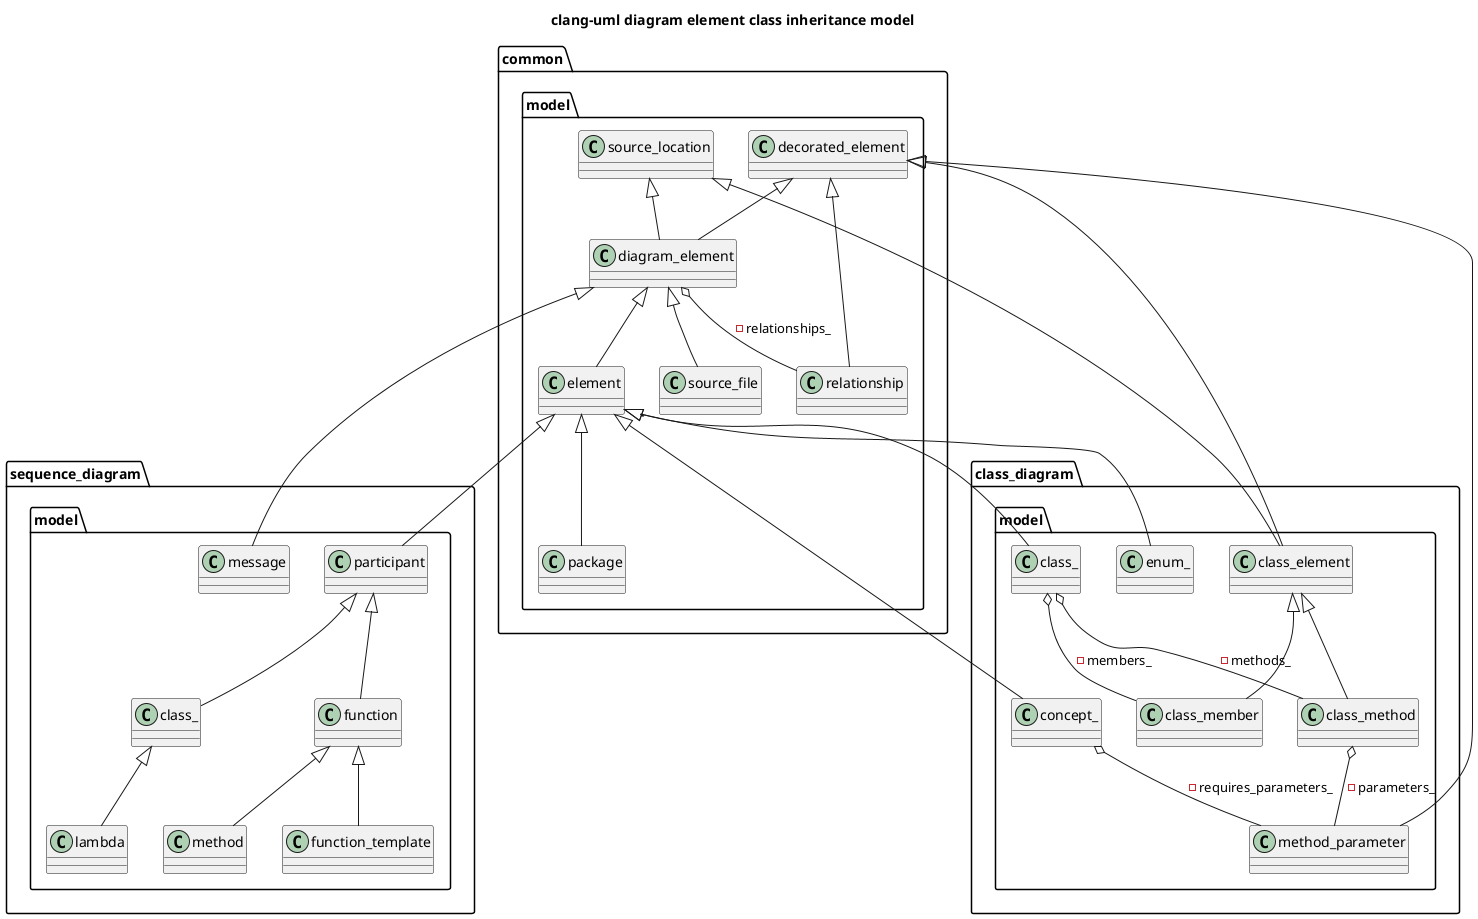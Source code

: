 @startuml
title clang-uml diagram element class inheritance model
package [common] as C_0000316605034920222648 {
package [model] as C_0000083721806430512831 {
class "decorated_element" as C_0001117102382624673118
class C_0001117102382624673118 [[https://github.com/bkryza/clang-uml/blob/3d8a0ce428ce6b5e1e0585247ac90a82960dee8e/src/common/model/decorated_element.h#L37{decorated_element}]] {
__
}
class "relationship" as C_0002046336758797367926
class C_0002046336758797367926 [[https://github.com/bkryza/clang-uml/blob/3d8a0ce428ce6b5e1e0585247ac90a82960dee8e/src/common/model/relationship.h#L28{relationship}]] {
__
}
class "source_location" as C_0000895261582183440230
class C_0000895261582183440230 [[https://github.com/bkryza/clang-uml/blob/3d8a0ce428ce6b5e1e0585247ac90a82960dee8e/src/common/model/source_location.h#L25{source_location}]] {
__
}
class "diagram_element" as C_0001073500714379115414
class C_0001073500714379115414 [[https://github.com/bkryza/clang-uml/blob/3d8a0ce428ce6b5e1e0585247ac90a82960dee8e/src/common/model/diagram_element.h#L34{diagram_element}]] {
__
}
class "element" as C_0002069520381434407937
class C_0002069520381434407937 [[https://github.com/bkryza/clang-uml/blob/3d8a0ce428ce6b5e1e0585247ac90a82960dee8e/src/common/model/element.h#L35{element}]] {
__
}
class "source_file" as C_0000785714713072053129
class C_0000785714713072053129 [[https://github.com/bkryza/clang-uml/blob/3d8a0ce428ce6b5e1e0585247ac90a82960dee8e/src/common/model/source_file.h#L51{source_file}]] {
__
}
class "package" as C_0002143286684830686854
class C_0002143286684830686854 [[https://github.com/bkryza/clang-uml/blob/3d8a0ce428ce6b5e1e0585247ac90a82960dee8e/src/common/model/package.h#L35{package}]] {
__
}
}
}
package [sequence_diagram] as C_0001521862840957629236 {
package [model] as C_0002206969880830639264 {
class "participant" as C_0001400215772842495226
class C_0001400215772842495226 [[https://github.com/bkryza/clang-uml/blob/3d8a0ce428ce6b5e1e0585247ac90a82960dee8e/src/sequence_diagram/model/participant.h#L31{participant}]] {
__
}
class "class_" as C_0000885514871619471610
class C_0000885514871619471610 [[https://github.com/bkryza/clang-uml/blob/3d8a0ce428ce6b5e1e0585247ac90a82960dee8e/src/sequence_diagram/model/participant.h#L58{class_}]] {
__
}
class "lambda" as C_0001701531547288995691
class C_0001701531547288995691 [[https://github.com/bkryza/clang-uml/blob/3d8a0ce428ce6b5e1e0585247ac90a82960dee8e/src/sequence_diagram/model/participant.h#L104{lambda}]] {
__
}
class "function" as C_0000232638456031681828
class C_0000232638456031681828 [[https://github.com/bkryza/clang-uml/blob/3d8a0ce428ce6b5e1e0585247ac90a82960dee8e/src/sequence_diagram/model/participant.h#L110{function}]] {
__
}
class "method" as C_0000817665972547784504
class C_0000817665972547784504 [[https://github.com/bkryza/clang-uml/blob/3d8a0ce428ce6b5e1e0585247ac90a82960dee8e/src/sequence_diagram/model/participant.h#L151{method}]] {
__
}
class "function_template" as C_0002280191967493310558
class C_0002280191967493310558 [[https://github.com/bkryza/clang-uml/blob/3d8a0ce428ce6b5e1e0585247ac90a82960dee8e/src/sequence_diagram/model/participant.h#L187{function_template}]] {
__
}
class "message" as C_0002228653068706235818
class C_0002228653068706235818 [[https://github.com/bkryza/clang-uml/blob/3d8a0ce428ce6b5e1e0585247ac90a82960dee8e/src/sequence_diagram/model/message.h#L28{message}]] {
__
}
}
}
package [class_diagram] as C_0002240167036201725606 {
package [model] as C_0000897124234964432620 {
class "class_element" as C_0000605866861866358037
class C_0000605866861866358037 [[https://github.com/bkryza/clang-uml/blob/3d8a0ce428ce6b5e1e0585247ac90a82960dee8e/src/class_diagram/model/class_element.h#L29{class_element}]] {
__
}
class "class_member" as C_0001796282762108527255
class C_0001796282762108527255 [[https://github.com/bkryza/clang-uml/blob/3d8a0ce428ce6b5e1e0585247ac90a82960dee8e/src/class_diagram/model/class_member.h#L26{class_member}]] {
__
}
class "method_parameter" as C_0000605669033368926050
class C_0000605669033368926050 [[https://github.com/bkryza/clang-uml/blob/3d8a0ce428ce6b5e1e0585247ac90a82960dee8e/src/class_diagram/model/method_parameter.h#L28{method_parameter}]] {
__
}
class "class_method" as C_0000204145716468348671
class C_0000204145716468348671 [[https://github.com/bkryza/clang-uml/blob/3d8a0ce428ce6b5e1e0585247ac90a82960dee8e/src/class_diagram/model/class_method.h#L32{class_method}]] {
__
}
class "class_" as C_0001292034357466653182
class C_0001292034357466653182 [[https://github.com/bkryza/clang-uml/blob/3d8a0ce428ce6b5e1e0585247ac90a82960dee8e/src/class_diagram/model/class.h#L35{class_}]] {
__
}
class "concept_" as C_0001374849051752224500
class C_0001374849051752224500 [[https://github.com/bkryza/clang-uml/blob/3d8a0ce428ce6b5e1e0585247ac90a82960dee8e/src/class_diagram/model/concept.h#L37{concept_}]] {
__
}
class "enum_" as C_0000724392977093650506
class C_0000724392977093650506 [[https://github.com/bkryza/clang-uml/blob/3d8a0ce428ce6b5e1e0585247ac90a82960dee8e/src/class_diagram/model/enum.h#L27{enum_}]] {
__
}
}
}
C_0001117102382624673118 <|-- C_0002046336758797367926
C_0001073500714379115414 o-- C_0002046336758797367926 : -relationships_
C_0001117102382624673118 <|-- C_0001073500714379115414
C_0000895261582183440230 <|-- C_0001073500714379115414
C_0001073500714379115414 <|-- C_0002069520381434407937
C_0001073500714379115414 <|-- C_0000785714713072053129
C_0002069520381434407937 <|-- C_0002143286684830686854
C_0002069520381434407937 <|-- C_0001400215772842495226
C_0001400215772842495226 <|-- C_0000885514871619471610
C_0000885514871619471610 <|-- C_0001701531547288995691
C_0001400215772842495226 <|-- C_0000232638456031681828
C_0000232638456031681828 <|-- C_0000817665972547784504
C_0000232638456031681828 <|-- C_0002280191967493310558
C_0001073500714379115414 <|-- C_0002228653068706235818
C_0001117102382624673118 <|-- C_0000605866861866358037
C_0000895261582183440230 <|-- C_0000605866861866358037
C_0000605866861866358037 <|-- C_0001796282762108527255
C_0001117102382624673118 <|-- C_0000605669033368926050
C_0000204145716468348671 o-- C_0000605669033368926050 : -parameters_
C_0000605866861866358037 <|-- C_0000204145716468348671
C_0001292034357466653182 o-- C_0001796282762108527255 : -members_
C_0001292034357466653182 o-- C_0000204145716468348671 : -methods_
C_0002069520381434407937 <|-- C_0001292034357466653182
C_0001374849051752224500 o-- C_0000605669033368926050 : -requires_parameters_
C_0002069520381434407937 <|-- C_0001374849051752224500
C_0002069520381434407937 <|-- C_0000724392977093650506

'Generated with clang-uml, version 0.3.7-36-g13ea67c
'LLVM version Ubuntu clang version 15.0.6
@enduml
